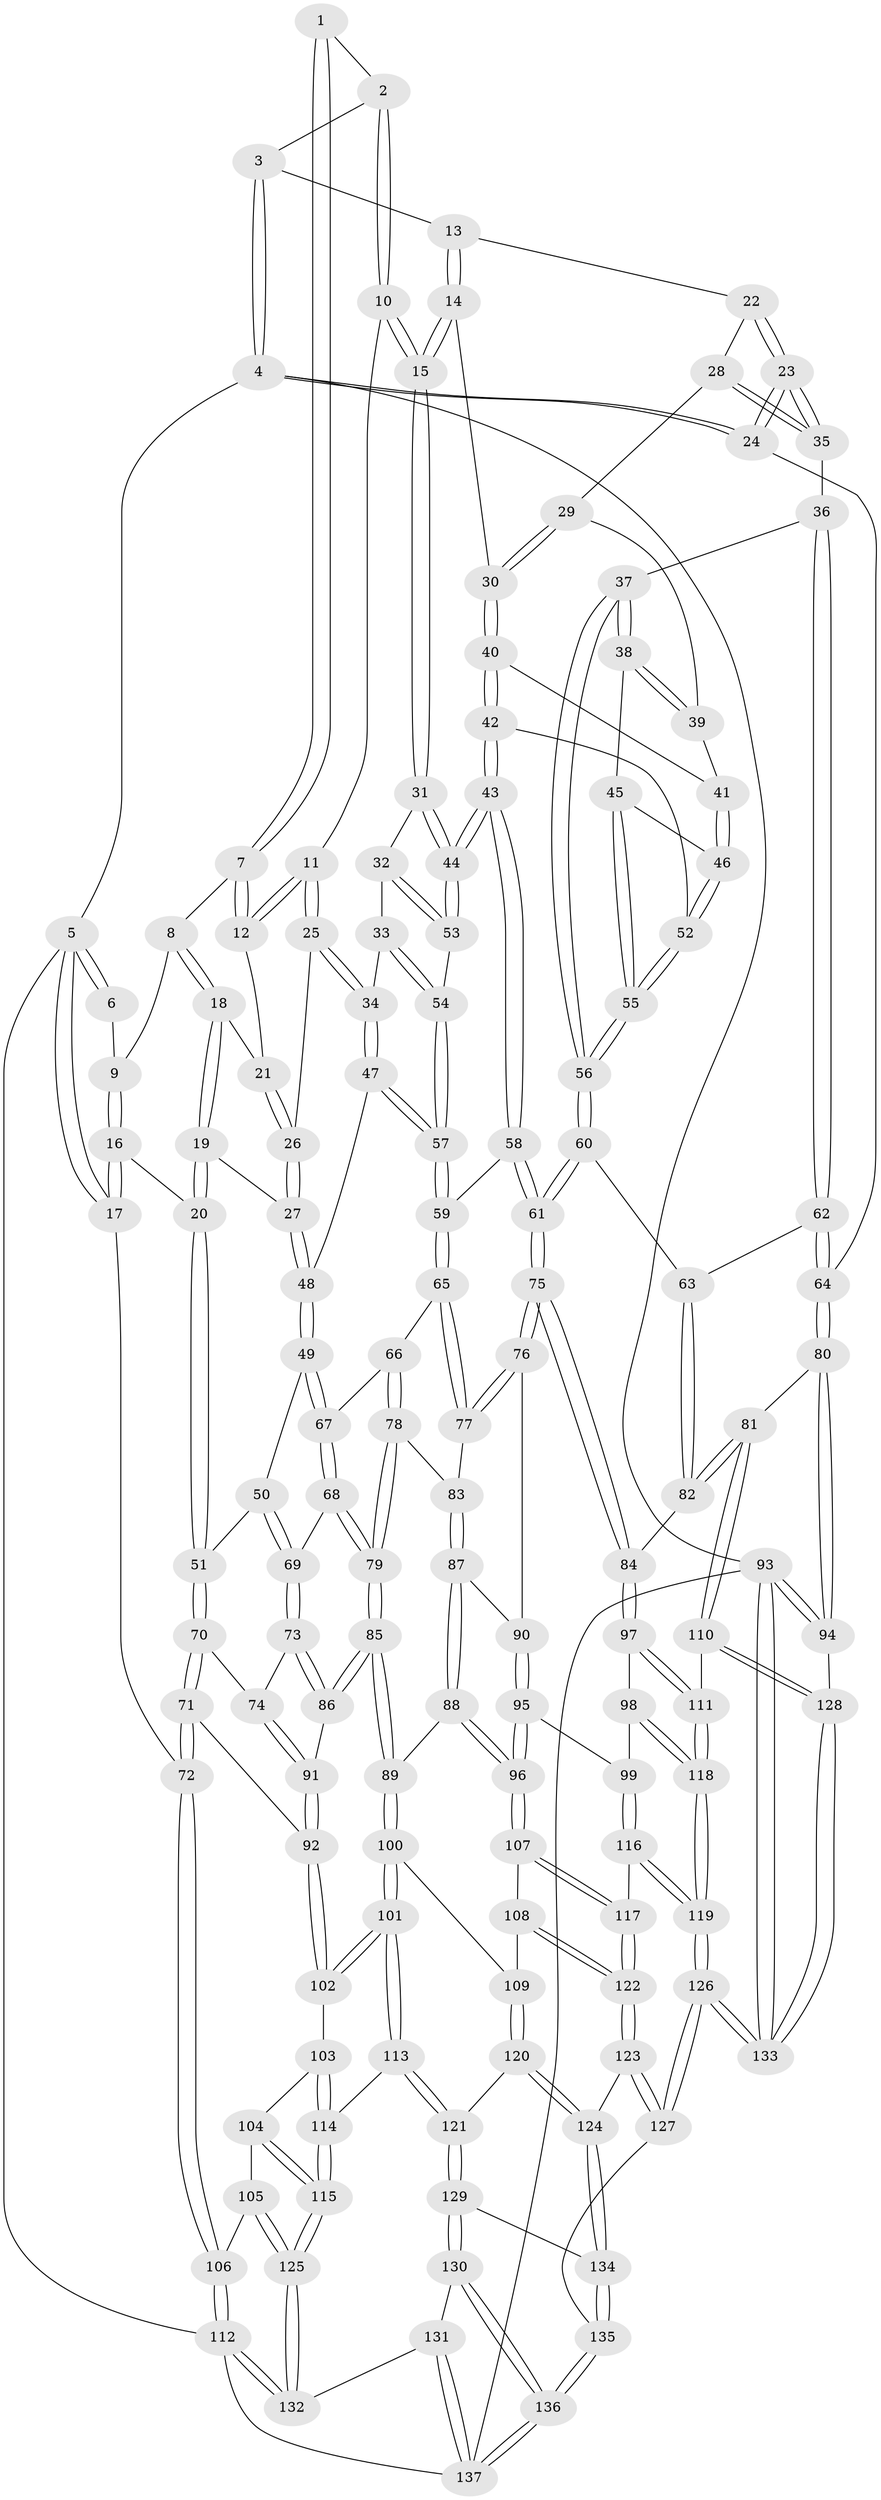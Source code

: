 // coarse degree distribution, {4: 0.3263157894736842, 3: 0.07368421052631578, 7: 0.042105263157894736, 5: 0.4421052631578947, 6: 0.09473684210526316, 8: 0.010526315789473684, 9: 0.010526315789473684}
// Generated by graph-tools (version 1.1) at 2025/05/03/04/25 22:05:05]
// undirected, 137 vertices, 339 edges
graph export_dot {
graph [start="1"]
  node [color=gray90,style=filled];
  1 [pos="+0.48505162895865156+0"];
  2 [pos="+0.7119006519528676+0"];
  3 [pos="+0.7423127210838724+0"];
  4 [pos="+1+0"];
  5 [pos="+0+0"];
  6 [pos="+0.22034935307275877+0"];
  7 [pos="+0.4737325155226035+0"];
  8 [pos="+0.3394219335656941+0.04784721671126021"];
  9 [pos="+0.2295370402436424+0"];
  10 [pos="+0.6278736622657209+0.10629835033359504"];
  11 [pos="+0.6252301350768487+0.10680410526745479"];
  12 [pos="+0.4740345524874731+0.05188669136587443"];
  13 [pos="+0.819504592023465+0.028015708108164266"];
  14 [pos="+0.6939603250066219+0.1540691902443054"];
  15 [pos="+0.676498033412022+0.1529632006613218"];
  16 [pos="+0.1691203589787114+0.21292646474257718"];
  17 [pos="+0+0.11301807339764487"];
  18 [pos="+0.3588126116191585+0.088253319653661"];
  19 [pos="+0.3272672032888107+0.15671499857792728"];
  20 [pos="+0.20252348171374768+0.2471045847057517"];
  21 [pos="+0.46919321475293563+0.05969338344701416"];
  22 [pos="+0.8505064660034516+0.06786756226107371"];
  23 [pos="+1+0.12631148070800718"];
  24 [pos="+1+0.1225603576616648"];
  25 [pos="+0.5322159596758735+0.1877720482012796"];
  26 [pos="+0.46890969536609955+0.17326391562131438"];
  27 [pos="+0.4679431254723665+0.1740238949208948"];
  28 [pos="+0.8436218422443033+0.14104533002730205"];
  29 [pos="+0.8247662032822399+0.1632696394744436"];
  30 [pos="+0.7050508276661881+0.16105002495067117"];
  31 [pos="+0.6698284464477339+0.1707308584831601"];
  32 [pos="+0.6337122210847157+0.2199128351172346"];
  33 [pos="+0.6131323500597426+0.23283463234168753"];
  34 [pos="+0.5498121482691176+0.2232252196357959"];
  35 [pos="+0.9677234853353924+0.22896230681623483"];
  36 [pos="+0.9168259761471764+0.27079586431324126"];
  37 [pos="+0.9148923918284119+0.27122371978580945"];
  38 [pos="+0.8319566491884335+0.21670361363929055"];
  39 [pos="+0.8223414693826286+0.19035480862037424"];
  40 [pos="+0.739112702036382+0.21329332778847465"];
  41 [pos="+0.76991689915584+0.22299539765663923"];
  42 [pos="+0.7269607077355725+0.28736715011415787"];
  43 [pos="+0.7066871299874128+0.30177327212659255"];
  44 [pos="+0.6968275790230045+0.29004333100475294"];
  45 [pos="+0.8097993225209681+0.2494512663666909"];
  46 [pos="+0.7760209647145623+0.23411725210451367"];
  47 [pos="+0.5388940936788525+0.2801305831246511"];
  48 [pos="+0.4313324274481385+0.28093389076785824"];
  49 [pos="+0.40796129542719944+0.30381437773551023"];
  50 [pos="+0.3083187181512772+0.30557163414566557"];
  51 [pos="+0.20307261270930366+0.24864002592167758"];
  52 [pos="+0.7674151535760372+0.2847280290304544"];
  53 [pos="+0.6579909022037606+0.27222762317936533"];
  54 [pos="+0.6090164778179106+0.28970004388203485"];
  55 [pos="+0.8103733346995474+0.29847665662609807"];
  56 [pos="+0.8350760335131472+0.32367244621335667"];
  57 [pos="+0.5811823240819014+0.34231833875643186"];
  58 [pos="+0.693101479859606+0.35833729063258507"];
  59 [pos="+0.5839516011766613+0.3588052341948236"];
  60 [pos="+0.8175379065604891+0.3968869764162687"];
  61 [pos="+0.7702215772551367+0.4456942389241055"];
  62 [pos="+0.9478419892234872+0.38811856932244027"];
  63 [pos="+0.9333079916382209+0.4016868683327407"];
  64 [pos="+1+0.36901546732981166"];
  65 [pos="+0.5589570732142859+0.3919908611738551"];
  66 [pos="+0.4747930273587714+0.38577642305176574"];
  67 [pos="+0.47442821884879094+0.3856763369453233"];
  68 [pos="+0.44080086208266217+0.42088480937067524"];
  69 [pos="+0.3439112223447572+0.4377261045934654"];
  70 [pos="+0.15851919954356597+0.36805386568340126"];
  71 [pos="+0.03292814472141687+0.45284127741375757"];
  72 [pos="+0+0.4928883844223038"];
  73 [pos="+0.3368051911753135+0.48314313414896964"];
  74 [pos="+0.20322274416586183+0.4624149065863905"];
  75 [pos="+0.7625002039275252+0.5301977927882515"];
  76 [pos="+0.6714074082339416+0.5469710052948371"];
  77 [pos="+0.5658555606211889+0.42341682172916845"];
  78 [pos="+0.4795857767350113+0.48623102833725107"];
  79 [pos="+0.4314073779637676+0.5120014048545398"];
  80 [pos="+1+0.5795797644395337"];
  81 [pos="+1+0.5903446386824015"];
  82 [pos="+0.9496835650343547+0.5685106690444915"];
  83 [pos="+0.5198638802344+0.4862282152024326"];
  84 [pos="+0.811479534282083+0.574897913103712"];
  85 [pos="+0.3819700240096579+0.580513598762833"];
  86 [pos="+0.37205422300593805+0.5728888327167718"];
  87 [pos="+0.5309581391212058+0.55346707915767"];
  88 [pos="+0.4632578903127338+0.5998196972145156"];
  89 [pos="+0.3820793992116527+0.5807087289908524"];
  90 [pos="+0.6628727291990085+0.5540409395248466"];
  91 [pos="+0.1923625026899384+0.5783996547159782"];
  92 [pos="+0.16693259367341903+0.6024306519385696"];
  93 [pos="+1+1"];
  94 [pos="+1+0.894671617864251"];
  95 [pos="+0.6121396104391122+0.6593575399154559"];
  96 [pos="+0.5292030456638378+0.6781538910099167"];
  97 [pos="+0.8021449069926337+0.6575989750973366"];
  98 [pos="+0.6837184582507587+0.7127328543118719"];
  99 [pos="+0.6293223370413197+0.6880041481414494"];
  100 [pos="+0.3560381266424005+0.6772802839289421"];
  101 [pos="+0.35395182924997604+0.6796433393600302"];
  102 [pos="+0.1533341605959535+0.6358169659223536"];
  103 [pos="+0.15295025102612028+0.6364252147959019"];
  104 [pos="+0.1522578132485419+0.6367914770232883"];
  105 [pos="+0+0.6872921111859734"];
  106 [pos="+0+0.6561228883362892"];
  107 [pos="+0.5128622919245965+0.7262149477576019"];
  108 [pos="+0.49775031441218703+0.7415772395708596"];
  109 [pos="+0.4346329650048355+0.7300301728076336"];
  110 [pos="+0.9089848531297519+0.7920376739956322"];
  111 [pos="+0.823714279835113+0.7579879664143112"];
  112 [pos="+0+0.9048975920321599"];
  113 [pos="+0.2992400274954814+0.777130049147951"];
  114 [pos="+0.2638263682238401+0.777982510143729"];
  115 [pos="+0.14248916734915254+0.8678980370551566"];
  116 [pos="+0.6127455608720094+0.7866373445850767"];
  117 [pos="+0.6050098806015519+0.7854483758548189"];
  118 [pos="+0.7139373636988796+0.8595393567575834"];
  119 [pos="+0.7000073083997363+0.8818477928951404"];
  120 [pos="+0.39370756393130013+0.8329720878808946"];
  121 [pos="+0.3037914356084316+0.7826284258898512"];
  122 [pos="+0.48562260331882756+0.8431048648874993"];
  123 [pos="+0.4728873192005081+0.8747388564880534"];
  124 [pos="+0.4174867306837301+0.8551427939233601"];
  125 [pos="+0.14179679234393194+0.8686367835469987"];
  126 [pos="+0.6674711649359769+1"];
  127 [pos="+0.6157529744481088+1"];
  128 [pos="+0.929065599204584+0.8189538034429749"];
  129 [pos="+0.2986772205933565+0.9289871198337002"];
  130 [pos="+0.2791053381303649+0.941368390034792"];
  131 [pos="+0.14201312570821512+0.9000770241194814"];
  132 [pos="+0.1383736315650753+0.8881054396603771"];
  133 [pos="+0.7875640174715287+1"];
  134 [pos="+0.3282619786455184+0.9308451622896554"];
  135 [pos="+0.5641044885230886+1"];
  136 [pos="+0.29099321286661456+1"];
  137 [pos="+0.03849363990418622+1"];
  1 -- 2;
  1 -- 7;
  1 -- 7;
  2 -- 3;
  2 -- 10;
  2 -- 10;
  3 -- 4;
  3 -- 4;
  3 -- 13;
  4 -- 5;
  4 -- 24;
  4 -- 24;
  4 -- 93;
  5 -- 6;
  5 -- 6;
  5 -- 17;
  5 -- 17;
  5 -- 112;
  6 -- 9;
  7 -- 8;
  7 -- 12;
  7 -- 12;
  8 -- 9;
  8 -- 18;
  8 -- 18;
  9 -- 16;
  9 -- 16;
  10 -- 11;
  10 -- 15;
  10 -- 15;
  11 -- 12;
  11 -- 12;
  11 -- 25;
  11 -- 25;
  12 -- 21;
  13 -- 14;
  13 -- 14;
  13 -- 22;
  14 -- 15;
  14 -- 15;
  14 -- 30;
  15 -- 31;
  15 -- 31;
  16 -- 17;
  16 -- 17;
  16 -- 20;
  17 -- 72;
  18 -- 19;
  18 -- 19;
  18 -- 21;
  19 -- 20;
  19 -- 20;
  19 -- 27;
  20 -- 51;
  20 -- 51;
  21 -- 26;
  21 -- 26;
  22 -- 23;
  22 -- 23;
  22 -- 28;
  23 -- 24;
  23 -- 24;
  23 -- 35;
  23 -- 35;
  24 -- 64;
  25 -- 26;
  25 -- 34;
  25 -- 34;
  26 -- 27;
  26 -- 27;
  27 -- 48;
  27 -- 48;
  28 -- 29;
  28 -- 35;
  28 -- 35;
  29 -- 30;
  29 -- 30;
  29 -- 39;
  30 -- 40;
  30 -- 40;
  31 -- 32;
  31 -- 44;
  31 -- 44;
  32 -- 33;
  32 -- 53;
  32 -- 53;
  33 -- 34;
  33 -- 54;
  33 -- 54;
  34 -- 47;
  34 -- 47;
  35 -- 36;
  36 -- 37;
  36 -- 62;
  36 -- 62;
  37 -- 38;
  37 -- 38;
  37 -- 56;
  37 -- 56;
  38 -- 39;
  38 -- 39;
  38 -- 45;
  39 -- 41;
  40 -- 41;
  40 -- 42;
  40 -- 42;
  41 -- 46;
  41 -- 46;
  42 -- 43;
  42 -- 43;
  42 -- 52;
  43 -- 44;
  43 -- 44;
  43 -- 58;
  43 -- 58;
  44 -- 53;
  44 -- 53;
  45 -- 46;
  45 -- 55;
  45 -- 55;
  46 -- 52;
  46 -- 52;
  47 -- 48;
  47 -- 57;
  47 -- 57;
  48 -- 49;
  48 -- 49;
  49 -- 50;
  49 -- 67;
  49 -- 67;
  50 -- 51;
  50 -- 69;
  50 -- 69;
  51 -- 70;
  51 -- 70;
  52 -- 55;
  52 -- 55;
  53 -- 54;
  54 -- 57;
  54 -- 57;
  55 -- 56;
  55 -- 56;
  56 -- 60;
  56 -- 60;
  57 -- 59;
  57 -- 59;
  58 -- 59;
  58 -- 61;
  58 -- 61;
  59 -- 65;
  59 -- 65;
  60 -- 61;
  60 -- 61;
  60 -- 63;
  61 -- 75;
  61 -- 75;
  62 -- 63;
  62 -- 64;
  62 -- 64;
  63 -- 82;
  63 -- 82;
  64 -- 80;
  64 -- 80;
  65 -- 66;
  65 -- 77;
  65 -- 77;
  66 -- 67;
  66 -- 78;
  66 -- 78;
  67 -- 68;
  67 -- 68;
  68 -- 69;
  68 -- 79;
  68 -- 79;
  69 -- 73;
  69 -- 73;
  70 -- 71;
  70 -- 71;
  70 -- 74;
  71 -- 72;
  71 -- 72;
  71 -- 92;
  72 -- 106;
  72 -- 106;
  73 -- 74;
  73 -- 86;
  73 -- 86;
  74 -- 91;
  74 -- 91;
  75 -- 76;
  75 -- 76;
  75 -- 84;
  75 -- 84;
  76 -- 77;
  76 -- 77;
  76 -- 90;
  77 -- 83;
  78 -- 79;
  78 -- 79;
  78 -- 83;
  79 -- 85;
  79 -- 85;
  80 -- 81;
  80 -- 94;
  80 -- 94;
  81 -- 82;
  81 -- 82;
  81 -- 110;
  81 -- 110;
  82 -- 84;
  83 -- 87;
  83 -- 87;
  84 -- 97;
  84 -- 97;
  85 -- 86;
  85 -- 86;
  85 -- 89;
  85 -- 89;
  86 -- 91;
  87 -- 88;
  87 -- 88;
  87 -- 90;
  88 -- 89;
  88 -- 96;
  88 -- 96;
  89 -- 100;
  89 -- 100;
  90 -- 95;
  90 -- 95;
  91 -- 92;
  91 -- 92;
  92 -- 102;
  92 -- 102;
  93 -- 94;
  93 -- 94;
  93 -- 133;
  93 -- 133;
  93 -- 137;
  94 -- 128;
  95 -- 96;
  95 -- 96;
  95 -- 99;
  96 -- 107;
  96 -- 107;
  97 -- 98;
  97 -- 111;
  97 -- 111;
  98 -- 99;
  98 -- 118;
  98 -- 118;
  99 -- 116;
  99 -- 116;
  100 -- 101;
  100 -- 101;
  100 -- 109;
  101 -- 102;
  101 -- 102;
  101 -- 113;
  101 -- 113;
  102 -- 103;
  103 -- 104;
  103 -- 114;
  103 -- 114;
  104 -- 105;
  104 -- 115;
  104 -- 115;
  105 -- 106;
  105 -- 125;
  105 -- 125;
  106 -- 112;
  106 -- 112;
  107 -- 108;
  107 -- 117;
  107 -- 117;
  108 -- 109;
  108 -- 122;
  108 -- 122;
  109 -- 120;
  109 -- 120;
  110 -- 111;
  110 -- 128;
  110 -- 128;
  111 -- 118;
  111 -- 118;
  112 -- 132;
  112 -- 132;
  112 -- 137;
  113 -- 114;
  113 -- 121;
  113 -- 121;
  114 -- 115;
  114 -- 115;
  115 -- 125;
  115 -- 125;
  116 -- 117;
  116 -- 119;
  116 -- 119;
  117 -- 122;
  117 -- 122;
  118 -- 119;
  118 -- 119;
  119 -- 126;
  119 -- 126;
  120 -- 121;
  120 -- 124;
  120 -- 124;
  121 -- 129;
  121 -- 129;
  122 -- 123;
  122 -- 123;
  123 -- 124;
  123 -- 127;
  123 -- 127;
  124 -- 134;
  124 -- 134;
  125 -- 132;
  125 -- 132;
  126 -- 127;
  126 -- 127;
  126 -- 133;
  126 -- 133;
  127 -- 135;
  128 -- 133;
  128 -- 133;
  129 -- 130;
  129 -- 130;
  129 -- 134;
  130 -- 131;
  130 -- 136;
  130 -- 136;
  131 -- 132;
  131 -- 137;
  131 -- 137;
  134 -- 135;
  134 -- 135;
  135 -- 136;
  135 -- 136;
  136 -- 137;
  136 -- 137;
}
